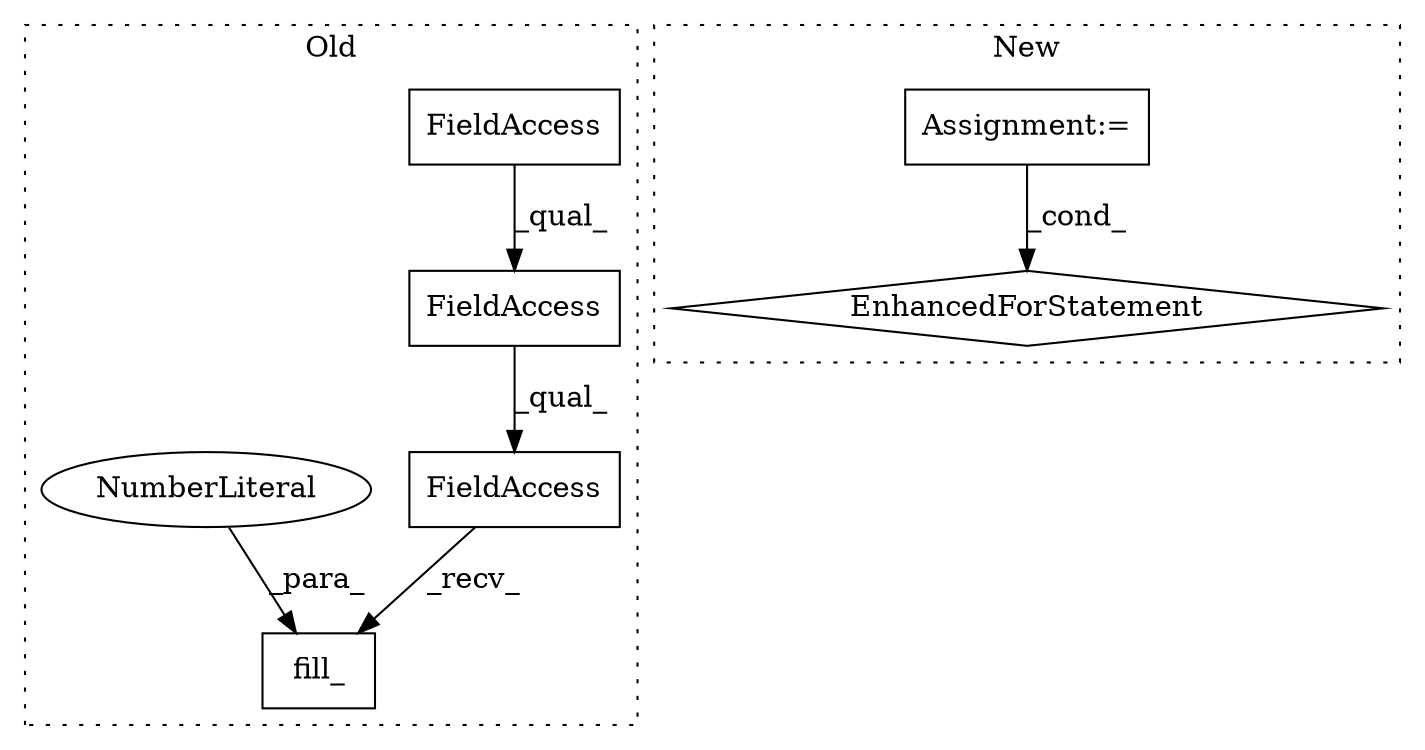 digraph G {
subgraph cluster0 {
1 [label="fill_" a="32" s="2748,2755" l="6,1" shape="box"];
4 [label="FieldAccess" a="22" s="2725" l="22" shape="box"];
5 [label="FieldAccess" a="22" s="2725" l="17" shape="box"];
6 [label="FieldAccess" a="22" s="2725" l="12" shape="box"];
7 [label="NumberLiteral" a="34" s="2754" l="1" shape="ellipse"];
label = "Old";
style="dotted";
}
subgraph cluster1 {
2 [label="EnhancedForStatement" a="70" s="2587,2662" l="53,2" shape="diamond"];
3 [label="Assignment:=" a="7" s="2587,2662" l="53,2" shape="box"];
label = "New";
style="dotted";
}
3 -> 2 [label="_cond_"];
4 -> 1 [label="_recv_"];
5 -> 4 [label="_qual_"];
6 -> 5 [label="_qual_"];
7 -> 1 [label="_para_"];
}